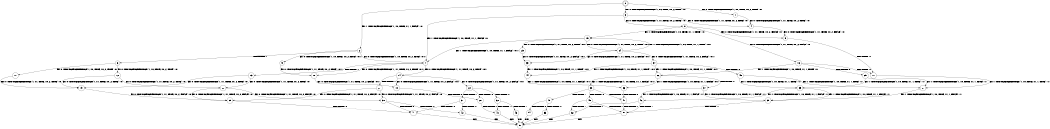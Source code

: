 digraph BCG {
size = "7, 10.5";
center = TRUE;
node [shape = circle];
0 [peripheries = 2];
0 -> 1 [label = "EX !0 !ATOMIC_EXCH_BRANCH (1, +0, TRUE, +0, 2, TRUE) !:0:"];
0 -> 2 [label = "EX !1 !ATOMIC_EXCH_BRANCH (1, +0, TRUE, +1, 1, FALSE) !:0:"];
0 -> 3 [label = "EX !0 !ATOMIC_EXCH_BRANCH (1, +0, TRUE, +0, 2, TRUE) !:0:"];
1 -> 4 [label = "EX !0 !ATOMIC_EXCH_BRANCH (1, +1, TRUE, +0, 2, TRUE) !:0:"];
2 -> 5 [label = "EX !0 !ATOMIC_EXCH_BRANCH (1, +0, TRUE, +0, 2, TRUE) !:0:1:"];
2 -> 6 [label = "TERMINATE !1"];
2 -> 7 [label = "EX !0 !ATOMIC_EXCH_BRANCH (1, +0, TRUE, +0, 2, TRUE) !:0:1:"];
3 -> 4 [label = "EX !0 !ATOMIC_EXCH_BRANCH (1, +1, TRUE, +0, 2, TRUE) !:0:"];
3 -> 7 [label = "EX !1 !ATOMIC_EXCH_BRANCH (1, +0, TRUE, +1, 1, FALSE) !:0:"];
3 -> 8 [label = "EX !0 !ATOMIC_EXCH_BRANCH (1, +1, TRUE, +0, 2, TRUE) !:0:"];
4 -> 9 [label = "EX !0 !ATOMIC_EXCH_BRANCH (1, +1, TRUE, +0, 2, FALSE) !:0:"];
5 -> 10 [label = "EX !0 !ATOMIC_EXCH_BRANCH (1, +1, TRUE, +0, 2, TRUE) !:0:1:"];
6 -> 11 [label = "EX !0 !ATOMIC_EXCH_BRANCH (1, +0, TRUE, +0, 2, TRUE) !:0:"];
6 -> 12 [label = "EX !0 !ATOMIC_EXCH_BRANCH (1, +0, TRUE, +0, 2, TRUE) !:0:"];
7 -> 10 [label = "EX !0 !ATOMIC_EXCH_BRANCH (1, +1, TRUE, +0, 2, TRUE) !:0:1:"];
7 -> 13 [label = "TERMINATE !1"];
7 -> 14 [label = "EX !0 !ATOMIC_EXCH_BRANCH (1, +1, TRUE, +0, 2, TRUE) !:0:1:"];
8 -> 9 [label = "EX !0 !ATOMIC_EXCH_BRANCH (1, +1, TRUE, +0, 2, FALSE) !:0:"];
8 -> 15 [label = "EX !1 !ATOMIC_EXCH_BRANCH (1, +0, TRUE, +1, 1, TRUE) !:0:"];
8 -> 16 [label = "EX !0 !ATOMIC_EXCH_BRANCH (1, +1, TRUE, +0, 2, FALSE) !:0:"];
9 -> 17 [label = "TERMINATE !0"];
10 -> 18 [label = "EX !0 !ATOMIC_EXCH_BRANCH (1, +1, TRUE, +0, 2, FALSE) !:0:1:"];
11 -> 19 [label = "EX !0 !ATOMIC_EXCH_BRANCH (1, +1, TRUE, +0, 2, TRUE) !:0:"];
12 -> 19 [label = "EX !0 !ATOMIC_EXCH_BRANCH (1, +1, TRUE, +0, 2, TRUE) !:0:"];
12 -> 20 [label = "EX !0 !ATOMIC_EXCH_BRANCH (1, +1, TRUE, +0, 2, TRUE) !:0:"];
13 -> 19 [label = "EX !0 !ATOMIC_EXCH_BRANCH (1, +1, TRUE, +0, 2, TRUE) !:0:"];
13 -> 20 [label = "EX !0 !ATOMIC_EXCH_BRANCH (1, +1, TRUE, +0, 2, TRUE) !:0:"];
14 -> 18 [label = "EX !0 !ATOMIC_EXCH_BRANCH (1, +1, TRUE, +0, 2, FALSE) !:0:1:"];
14 -> 21 [label = "TERMINATE !1"];
14 -> 22 [label = "EX !0 !ATOMIC_EXCH_BRANCH (1, +1, TRUE, +0, 2, FALSE) !:0:1:"];
15 -> 23 [label = "EX !0 !ATOMIC_EXCH_BRANCH (1, +1, TRUE, +0, 2, TRUE) !:0:1:"];
15 -> 7 [label = "EX !1 !ATOMIC_EXCH_BRANCH (1, +0, TRUE, +1, 1, FALSE) !:0:1:"];
15 -> 24 [label = "EX !0 !ATOMIC_EXCH_BRANCH (1, +1, TRUE, +0, 2, TRUE) !:0:1:"];
16 -> 17 [label = "TERMINATE !0"];
16 -> 25 [label = "TERMINATE !0"];
16 -> 26 [label = "EX !1 !ATOMIC_EXCH_BRANCH (1, +0, TRUE, +1, 1, TRUE) !:0:"];
17 -> 27 [label = "EX !1 !ATOMIC_EXCH_BRANCH (1, +0, TRUE, +1, 1, TRUE) !:1:"];
18 -> 28 [label = "TERMINATE !0"];
19 -> 29 [label = "EX !0 !ATOMIC_EXCH_BRANCH (1, +1, TRUE, +0, 2, FALSE) !:0:"];
20 -> 29 [label = "EX !0 !ATOMIC_EXCH_BRANCH (1, +1, TRUE, +0, 2, FALSE) !:0:"];
20 -> 30 [label = "EX !0 !ATOMIC_EXCH_BRANCH (1, +1, TRUE, +0, 2, FALSE) !:0:"];
21 -> 29 [label = "EX !0 !ATOMIC_EXCH_BRANCH (1, +1, TRUE, +0, 2, FALSE) !:0:"];
21 -> 30 [label = "EX !0 !ATOMIC_EXCH_BRANCH (1, +1, TRUE, +0, 2, FALSE) !:0:"];
22 -> 28 [label = "TERMINATE !0"];
22 -> 31 [label = "TERMINATE !1"];
22 -> 32 [label = "TERMINATE !0"];
23 -> 33 [label = "EX !0 !ATOMIC_EXCH_BRANCH (1, +1, TRUE, +0, 2, FALSE) !:0:1:"];
24 -> 33 [label = "EX !0 !ATOMIC_EXCH_BRANCH (1, +1, TRUE, +0, 2, FALSE) !:0:1:"];
24 -> 15 [label = "EX !1 !ATOMIC_EXCH_BRANCH (1, +0, TRUE, +1, 1, TRUE) !:0:1:"];
24 -> 34 [label = "EX !0 !ATOMIC_EXCH_BRANCH (1, +1, TRUE, +0, 2, FALSE) !:0:1:"];
25 -> 27 [label = "EX !1 !ATOMIC_EXCH_BRANCH (1, +0, TRUE, +1, 1, TRUE) !:1:"];
25 -> 35 [label = "EX !1 !ATOMIC_EXCH_BRANCH (1, +0, TRUE, +1, 1, TRUE) !:1:"];
26 -> 36 [label = "EX !1 !ATOMIC_EXCH_BRANCH (1, +0, TRUE, +1, 1, FALSE) !:0:1:"];
26 -> 37 [label = "TERMINATE !0"];
26 -> 38 [label = "EX !1 !ATOMIC_EXCH_BRANCH (1, +0, TRUE, +1, 1, FALSE) !:0:1:"];
27 -> 39 [label = "EX !1 !ATOMIC_EXCH_BRANCH (1, +0, TRUE, +1, 1, FALSE) !:1:"];
28 -> 40 [label = "TERMINATE !1"];
29 -> 41 [label = "TERMINATE !0"];
30 -> 41 [label = "TERMINATE !0"];
30 -> 42 [label = "TERMINATE !0"];
31 -> 41 [label = "TERMINATE !0"];
31 -> 42 [label = "TERMINATE !0"];
32 -> 40 [label = "TERMINATE !1"];
32 -> 43 [label = "TERMINATE !1"];
33 -> 44 [label = "EX !1 !ATOMIC_EXCH_BRANCH (1, +0, TRUE, +1, 1, TRUE) !:0:1:"];
34 -> 44 [label = "EX !1 !ATOMIC_EXCH_BRANCH (1, +0, TRUE, +1, 1, TRUE) !:0:1:"];
34 -> 45 [label = "TERMINATE !0"];
34 -> 26 [label = "EX !1 !ATOMIC_EXCH_BRANCH (1, +0, TRUE, +1, 1, TRUE) !:0:1:"];
35 -> 39 [label = "EX !1 !ATOMIC_EXCH_BRANCH (1, +0, TRUE, +1, 1, FALSE) !:1:"];
35 -> 46 [label = "EX !1 !ATOMIC_EXCH_BRANCH (1, +0, TRUE, +1, 1, FALSE) !:1:"];
36 -> 47 [label = "TERMINATE !0"];
37 -> 39 [label = "EX !1 !ATOMIC_EXCH_BRANCH (1, +0, TRUE, +1, 1, FALSE) !:1:"];
37 -> 46 [label = "EX !1 !ATOMIC_EXCH_BRANCH (1, +0, TRUE, +1, 1, FALSE) !:1:"];
38 -> 47 [label = "TERMINATE !0"];
38 -> 48 [label = "TERMINATE !1"];
38 -> 49 [label = "TERMINATE !0"];
39 -> 50 [label = "TERMINATE !1"];
40 -> 51 [label = "exit"];
41 -> 51 [label = "exit"];
42 -> 51 [label = "exit"];
43 -> 51 [label = "exit"];
44 -> 36 [label = "EX !1 !ATOMIC_EXCH_BRANCH (1, +0, TRUE, +1, 1, FALSE) !:0:1:"];
45 -> 27 [label = "EX !1 !ATOMIC_EXCH_BRANCH (1, +0, TRUE, +1, 1, TRUE) !:1:"];
45 -> 35 [label = "EX !1 !ATOMIC_EXCH_BRANCH (1, +0, TRUE, +1, 1, TRUE) !:1:"];
46 -> 50 [label = "TERMINATE !1"];
46 -> 52 [label = "TERMINATE !1"];
47 -> 50 [label = "TERMINATE !1"];
48 -> 53 [label = "TERMINATE !0"];
48 -> 54 [label = "TERMINATE !0"];
49 -> 50 [label = "TERMINATE !1"];
49 -> 52 [label = "TERMINATE !1"];
50 -> 51 [label = "exit"];
52 -> 51 [label = "exit"];
53 -> 51 [label = "exit"];
54 -> 51 [label = "exit"];
}
